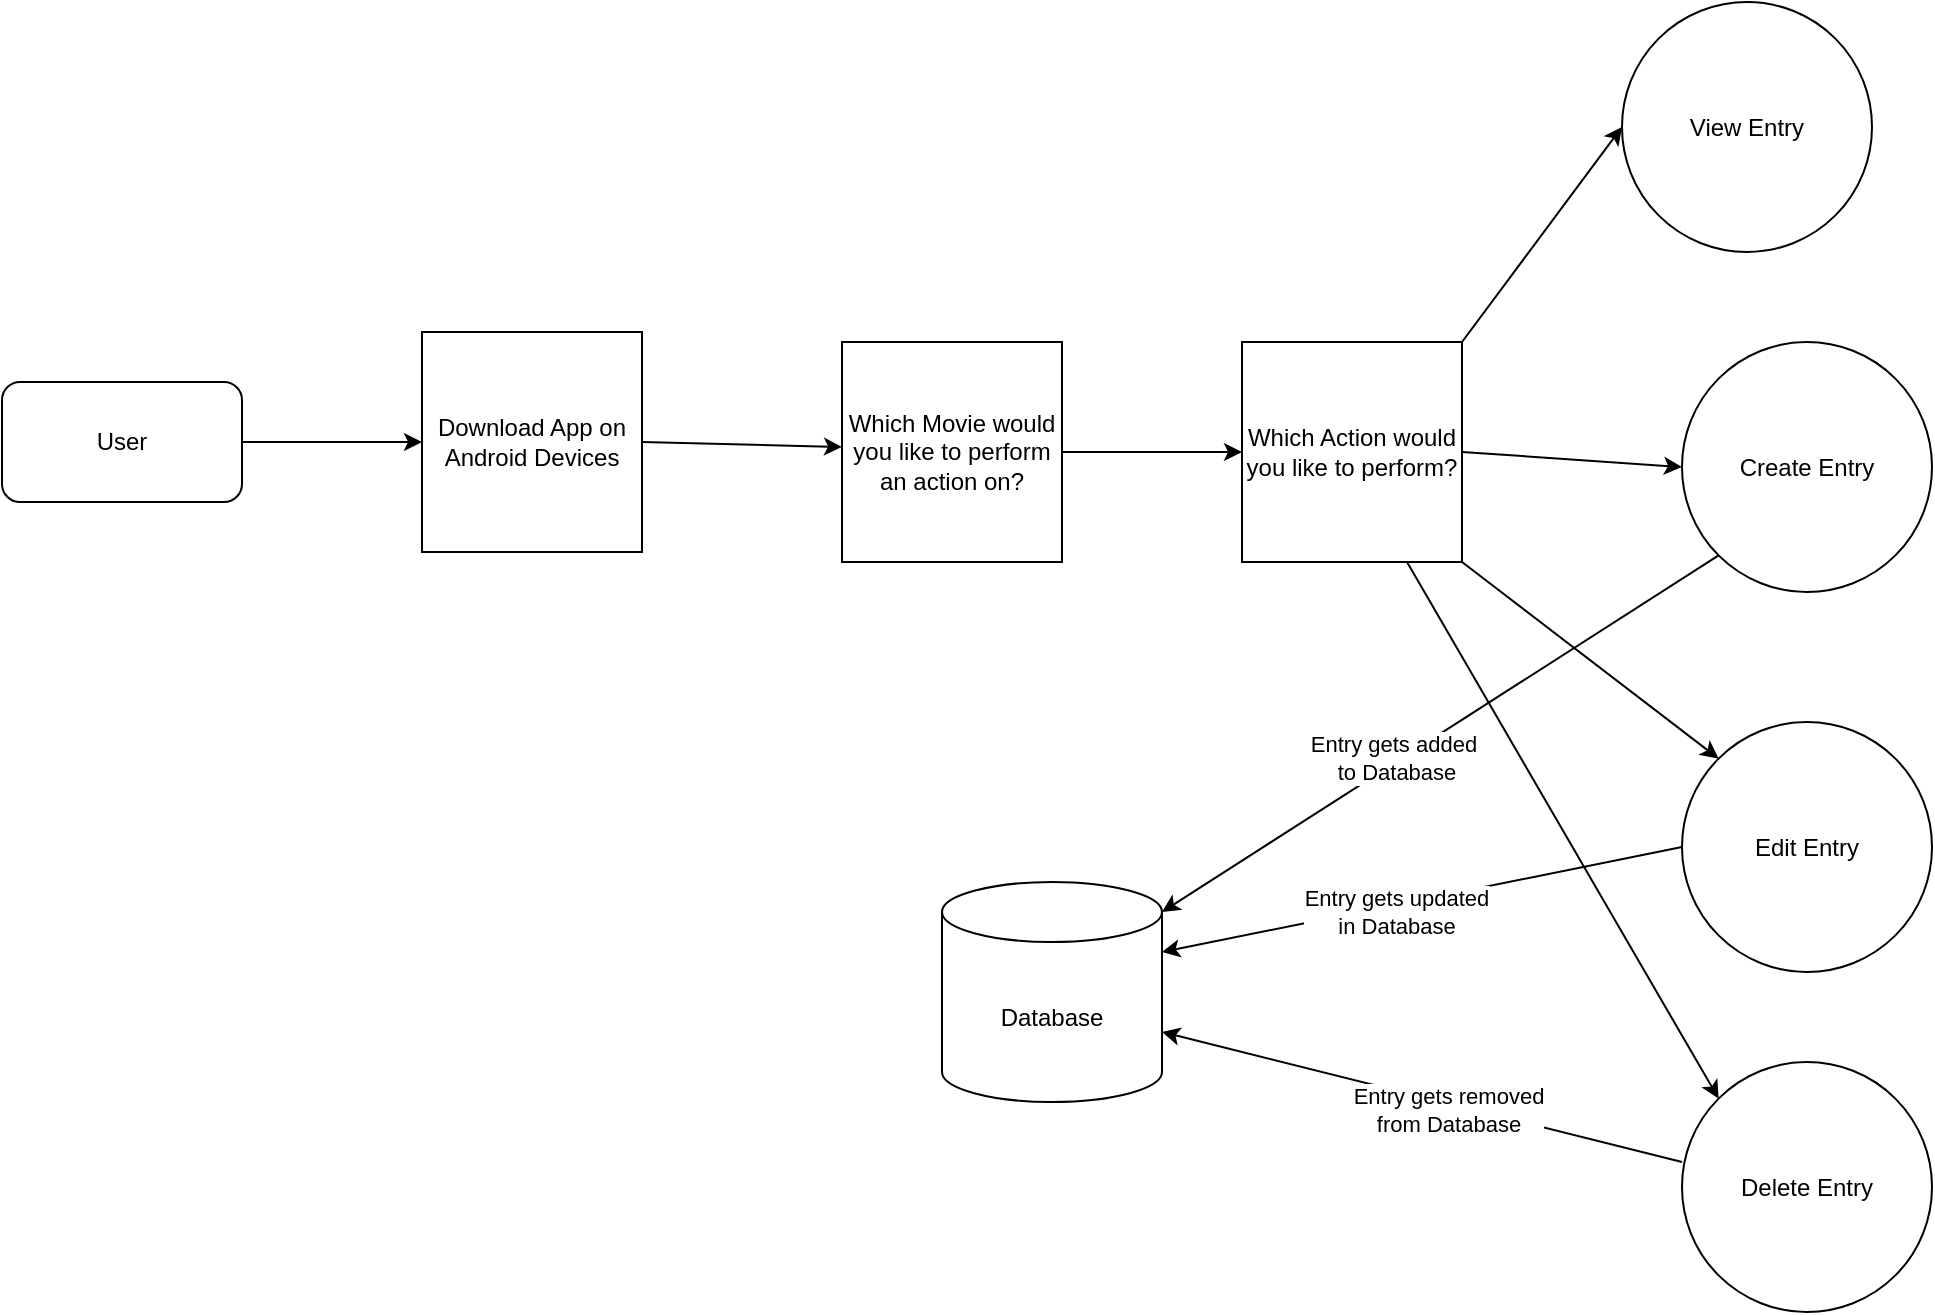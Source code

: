 <mxfile version="26.2.12">
  <diagram id="C5RBs43oDa-KdzZeNtuy" name="Page-1">
    <mxGraphModel dx="2895" dy="1159" grid="1" gridSize="10" guides="1" tooltips="1" connect="1" arrows="1" fold="1" page="1" pageScale="1" pageWidth="827" pageHeight="1169" math="0" shadow="0">
      <root>
        <mxCell id="WIyWlLk6GJQsqaUBKTNV-0" />
        <mxCell id="WIyWlLk6GJQsqaUBKTNV-1" parent="WIyWlLk6GJQsqaUBKTNV-0" />
        <mxCell id="G0B9y1jVvnpXi2dd95Ep-16" value="User" style="rounded=1;whiteSpace=wrap;html=1;" parent="WIyWlLk6GJQsqaUBKTNV-1" vertex="1">
          <mxGeometry x="-760" y="240" width="120" height="60" as="geometry" />
        </mxCell>
        <mxCell id="G0B9y1jVvnpXi2dd95Ep-17" value="" style="endArrow=classic;html=1;rounded=0;entryX=0;entryY=0.5;entryDx=0;entryDy=0;exitX=1;exitY=0.5;exitDx=0;exitDy=0;" parent="WIyWlLk6GJQsqaUBKTNV-1" source="G0B9y1jVvnpXi2dd95Ep-16" target="G0B9y1jVvnpXi2dd95Ep-18" edge="1">
          <mxGeometry width="50" height="50" relative="1" as="geometry">
            <mxPoint x="-470" y="280" as="sourcePoint" />
            <mxPoint x="-400" y="280" as="targetPoint" />
          </mxGeometry>
        </mxCell>
        <mxCell id="G0B9y1jVvnpXi2dd95Ep-18" value="Download App on Android Devices" style="whiteSpace=wrap;html=1;aspect=fixed;" parent="WIyWlLk6GJQsqaUBKTNV-1" vertex="1">
          <mxGeometry x="-550" y="215" width="110" height="110" as="geometry" />
        </mxCell>
        <mxCell id="G0B9y1jVvnpXi2dd95Ep-20" value="" style="endArrow=classic;html=1;rounded=0;entryX=0;entryY=0.5;entryDx=0;entryDy=0;exitX=1;exitY=0.5;exitDx=0;exitDy=0;" parent="WIyWlLk6GJQsqaUBKTNV-1" source="G0B9y1jVvnpXi2dd95Ep-18" edge="1">
          <mxGeometry width="50" height="50" relative="1" as="geometry">
            <mxPoint x="-290" y="280" as="sourcePoint" />
            <mxPoint x="-340" y="272.5" as="targetPoint" />
          </mxGeometry>
        </mxCell>
        <mxCell id="G0B9y1jVvnpXi2dd95Ep-23" value="Database" style="shape=cylinder3;whiteSpace=wrap;html=1;boundedLbl=1;backgroundOutline=1;size=15;" parent="WIyWlLk6GJQsqaUBKTNV-1" vertex="1">
          <mxGeometry x="-290" y="490" width="110" height="110" as="geometry" />
        </mxCell>
        <mxCell id="G0B9y1jVvnpXi2dd95Ep-39" value="View Entry" style="ellipse;whiteSpace=wrap;html=1;aspect=fixed;" parent="WIyWlLk6GJQsqaUBKTNV-1" vertex="1">
          <mxGeometry x="50" y="50" width="125" height="125" as="geometry" />
        </mxCell>
        <mxCell id="G0B9y1jVvnpXi2dd95Ep-40" value="" style="endArrow=classic;html=1;rounded=0;exitX=1;exitY=0;exitDx=0;exitDy=0;entryX=0;entryY=0.5;entryDx=0;entryDy=0;" parent="WIyWlLk6GJQsqaUBKTNV-1" source="G0B9y1jVvnpXi2dd95Ep-41" target="G0B9y1jVvnpXi2dd95Ep-39" edge="1">
          <mxGeometry width="50" height="50" relative="1" as="geometry">
            <mxPoint x="-1" y="122.5" as="sourcePoint" />
            <mxPoint x="60" y="140" as="targetPoint" />
          </mxGeometry>
        </mxCell>
        <mxCell id="G0B9y1jVvnpXi2dd95Ep-41" value="Which Action would you like to perform?" style="whiteSpace=wrap;html=1;aspect=fixed;" parent="WIyWlLk6GJQsqaUBKTNV-1" vertex="1">
          <mxGeometry x="-140" y="220" width="110" height="110" as="geometry" />
        </mxCell>
        <mxCell id="G0B9y1jVvnpXi2dd95Ep-42" value="" style="endArrow=classic;html=1;rounded=0;exitX=1;exitY=0.5;exitDx=0;exitDy=0;entryX=0;entryY=0.5;entryDx=0;entryDy=0;" parent="WIyWlLk6GJQsqaUBKTNV-1" source="G0B9y1jVvnpXi2dd95Ep-41" target="G0B9y1jVvnpXi2dd95Ep-43" edge="1">
          <mxGeometry width="50" height="50" relative="1" as="geometry">
            <mxPoint x="10" y="460" as="sourcePoint" />
            <mxPoint x="90" y="455" as="targetPoint" />
          </mxGeometry>
        </mxCell>
        <mxCell id="G0B9y1jVvnpXi2dd95Ep-43" value="Create Entry" style="ellipse;whiteSpace=wrap;html=1;aspect=fixed;" parent="WIyWlLk6GJQsqaUBKTNV-1" vertex="1">
          <mxGeometry x="80" y="220" width="125" height="125" as="geometry" />
        </mxCell>
        <mxCell id="1ylL3Dy_7SsJsjk1j2NS-3" style="edgeStyle=orthogonalEdgeStyle;rounded=0;orthogonalLoop=1;jettySize=auto;html=1;exitX=1;exitY=0.5;exitDx=0;exitDy=0;" parent="WIyWlLk6GJQsqaUBKTNV-1" source="1ylL3Dy_7SsJsjk1j2NS-0" target="G0B9y1jVvnpXi2dd95Ep-41" edge="1">
          <mxGeometry relative="1" as="geometry" />
        </mxCell>
        <mxCell id="1ylL3Dy_7SsJsjk1j2NS-0" value="Which Movie would you like to perform an action on?" style="whiteSpace=wrap;html=1;aspect=fixed;" parent="WIyWlLk6GJQsqaUBKTNV-1" vertex="1">
          <mxGeometry x="-340" y="220" width="110" height="110" as="geometry" />
        </mxCell>
        <mxCell id="1ylL3Dy_7SsJsjk1j2NS-4" value="Edit Entry" style="ellipse;whiteSpace=wrap;html=1;aspect=fixed;" parent="WIyWlLk6GJQsqaUBKTNV-1" vertex="1">
          <mxGeometry x="80" y="410" width="125" height="125" as="geometry" />
        </mxCell>
        <mxCell id="1ylL3Dy_7SsJsjk1j2NS-5" value="Delete Entry" style="ellipse;whiteSpace=wrap;html=1;aspect=fixed;" parent="WIyWlLk6GJQsqaUBKTNV-1" vertex="1">
          <mxGeometry x="80" y="580" width="125" height="125" as="geometry" />
        </mxCell>
        <mxCell id="1ylL3Dy_7SsJsjk1j2NS-13" value="" style="endArrow=classic;html=1;rounded=0;exitX=1;exitY=1;exitDx=0;exitDy=0;entryX=0;entryY=0;entryDx=0;entryDy=0;" parent="WIyWlLk6GJQsqaUBKTNV-1" source="G0B9y1jVvnpXi2dd95Ep-41" target="1ylL3Dy_7SsJsjk1j2NS-4" edge="1">
          <mxGeometry width="50" height="50" relative="1" as="geometry">
            <mxPoint x="-500" y="640" as="sourcePoint" />
            <mxPoint x="-450" y="590" as="targetPoint" />
          </mxGeometry>
        </mxCell>
        <mxCell id="1ylL3Dy_7SsJsjk1j2NS-14" value="" style="endArrow=classic;html=1;rounded=0;entryX=0;entryY=0;entryDx=0;entryDy=0;exitX=0.75;exitY=1;exitDx=0;exitDy=0;" parent="WIyWlLk6GJQsqaUBKTNV-1" source="G0B9y1jVvnpXi2dd95Ep-41" target="1ylL3Dy_7SsJsjk1j2NS-5" edge="1">
          <mxGeometry width="50" height="50" relative="1" as="geometry">
            <mxPoint x="-500" y="640" as="sourcePoint" />
            <mxPoint x="-450" y="590" as="targetPoint" />
          </mxGeometry>
        </mxCell>
        <mxCell id="1ylL3Dy_7SsJsjk1j2NS-15" value="" style="endArrow=classic;html=1;rounded=0;entryX=1;entryY=0;entryDx=0;entryDy=15;entryPerimeter=0;exitX=0;exitY=1;exitDx=0;exitDy=0;" parent="WIyWlLk6GJQsqaUBKTNV-1" source="G0B9y1jVvnpXi2dd95Ep-43" target="G0B9y1jVvnpXi2dd95Ep-23" edge="1">
          <mxGeometry width="50" height="50" relative="1" as="geometry">
            <mxPoint x="-500" y="640" as="sourcePoint" />
            <mxPoint x="-450" y="590" as="targetPoint" />
          </mxGeometry>
        </mxCell>
        <mxCell id="1ylL3Dy_7SsJsjk1j2NS-16" value="&lt;div&gt;Entry gets added&amp;nbsp;&lt;/div&gt;&lt;div&gt;to Database&lt;/div&gt;" style="edgeLabel;html=1;align=center;verticalAlign=middle;resizable=0;points=[];" parent="1ylL3Dy_7SsJsjk1j2NS-15" vertex="1" connectable="0">
          <mxGeometry x="0.152" y="-2" relative="1" as="geometry">
            <mxPoint as="offset" />
          </mxGeometry>
        </mxCell>
        <mxCell id="1ylL3Dy_7SsJsjk1j2NS-17" value="" style="endArrow=classic;html=1;rounded=0;exitX=0;exitY=0.5;exitDx=0;exitDy=0;entryX=1;entryY=0;entryDx=0;entryDy=35;entryPerimeter=0;" parent="WIyWlLk6GJQsqaUBKTNV-1" source="1ylL3Dy_7SsJsjk1j2NS-4" target="G0B9y1jVvnpXi2dd95Ep-23" edge="1">
          <mxGeometry width="50" height="50" relative="1" as="geometry">
            <mxPoint x="-500" y="640" as="sourcePoint" />
            <mxPoint x="-450" y="590" as="targetPoint" />
          </mxGeometry>
        </mxCell>
        <mxCell id="1ylL3Dy_7SsJsjk1j2NS-19" value="&lt;div&gt;Entry gets updated&lt;/div&gt;&lt;div&gt;in Database&lt;br&gt;&lt;/div&gt;" style="edgeLabel;html=1;align=center;verticalAlign=middle;resizable=0;points=[];" parent="1ylL3Dy_7SsJsjk1j2NS-17" vertex="1" connectable="0">
          <mxGeometry x="0.105" y="4" relative="1" as="geometry">
            <mxPoint y="-1" as="offset" />
          </mxGeometry>
        </mxCell>
        <mxCell id="1ylL3Dy_7SsJsjk1j2NS-18" value="" style="endArrow=classic;html=1;rounded=0;exitX=0;exitY=0.4;exitDx=0;exitDy=0;exitPerimeter=0;entryX=1;entryY=0;entryDx=0;entryDy=75;entryPerimeter=0;" parent="WIyWlLk6GJQsqaUBKTNV-1" source="1ylL3Dy_7SsJsjk1j2NS-5" target="G0B9y1jVvnpXi2dd95Ep-23" edge="1">
          <mxGeometry width="50" height="50" relative="1" as="geometry">
            <mxPoint x="-500" y="640" as="sourcePoint" />
            <mxPoint x="-450" y="590" as="targetPoint" />
          </mxGeometry>
        </mxCell>
        <mxCell id="1ylL3Dy_7SsJsjk1j2NS-20" value="&lt;div&gt;Entry gets removed&lt;/div&gt;&lt;div&gt;from Database&lt;br&gt;&lt;/div&gt;" style="edgeLabel;html=1;align=center;verticalAlign=middle;resizable=0;points=[];" parent="1ylL3Dy_7SsJsjk1j2NS-18" vertex="1" connectable="0">
          <mxGeometry x="-0.099" y="3" relative="1" as="geometry">
            <mxPoint as="offset" />
          </mxGeometry>
        </mxCell>
      </root>
    </mxGraphModel>
  </diagram>
</mxfile>
